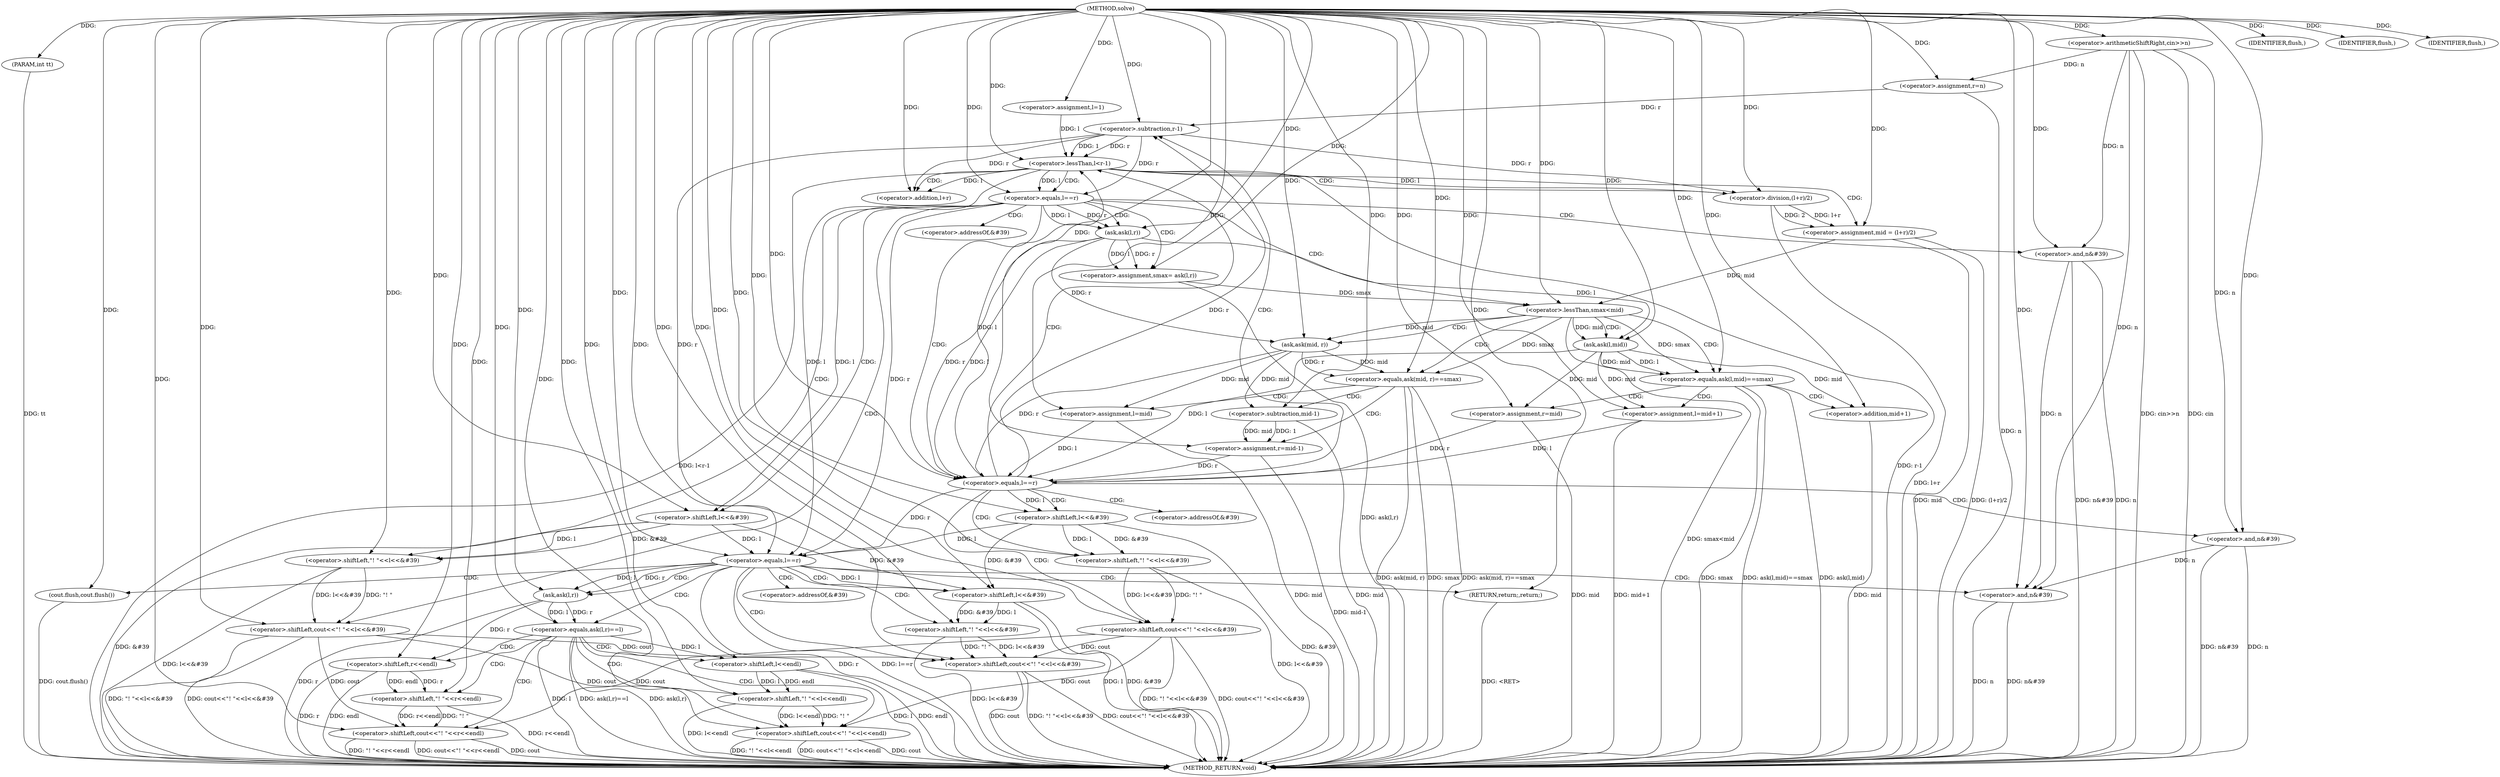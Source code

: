digraph "solve" {  
"1000179" [label = "(METHOD,solve)" ]
"1000332" [label = "(METHOD_RETURN,void)" ]
"1000180" [label = "(PARAM,int tt)" ]
"1000183" [label = "(<operator>.arithmeticShiftRight,cin>>n)" ]
"1000187" [label = "(<operator>.assignment,l=1)" ]
"1000191" [label = "(<operator>.assignment,r=n)" ]
"1000331" [label = "(cout.flush,cout.flush())" ]
"1000195" [label = "(<operator>.lessThan,l<r-1)" ]
"1000293" [label = "(<operator>.equals,l==r)" ]
"1000311" [label = "(<operator>.equals,ask(l,r)==l)" ]
"1000316" [label = "(<operator>.shiftLeft,cout<<\"! \"<<r<<endl)" ]
"1000202" [label = "(<operator>.assignment,mid = (l+r)/2)" ]
"1000228" [label = "(<operator>.assignment,smax= ask(l,r))" ]
"1000297" [label = "(<operator>.shiftLeft,cout<<\"! \"<<l<<&#39)" ]
"1000305" [label = "(<operator>.and,n&#39)" ]
"1000308" [label = "(IDENTIFIER,flush,)" ]
"1000309" [label = "(RETURN,return;,return;)" ]
"1000324" [label = "(<operator>.shiftLeft,cout<<\"! \"<<l<<endl)" ]
"1000197" [label = "(<operator>.subtraction,r-1)" ]
"1000210" [label = "(<operator>.equals,l==r)" ]
"1000234" [label = "(<operator>.lessThan,smax<mid)" ]
"1000275" [label = "(<operator>.equals,l==r)" ]
"1000312" [label = "(ask,ask(l,r))" ]
"1000318" [label = "(<operator>.shiftLeft,\"! \"<<r<<endl)" ]
"1000204" [label = "(<operator>.division,(l+r)/2)" ]
"1000214" [label = "(<operator>.shiftLeft,cout<<\"! \"<<l<<&#39)" ]
"1000222" [label = "(<operator>.and,n&#39)" ]
"1000225" [label = "(IDENTIFIER,flush,)" ]
"1000230" [label = "(ask,ask(l,r))" ]
"1000279" [label = "(<operator>.shiftLeft,cout<<\"! \"<<l<<&#39)" ]
"1000287" [label = "(<operator>.and,n&#39)" ]
"1000290" [label = "(IDENTIFIER,flush,)" ]
"1000299" [label = "(<operator>.shiftLeft,\"! \"<<l<<&#39)" ]
"1000320" [label = "(<operator>.shiftLeft,r<<endl)" ]
"1000326" [label = "(<operator>.shiftLeft,\"! \"<<l<<endl)" ]
"1000205" [label = "(<operator>.addition,l+r)" ]
"1000239" [label = "(<operator>.equals,ask(l,mid)==smax)" ]
"1000301" [label = "(<operator>.shiftLeft,l<<&#39)" ]
"1000328" [label = "(<operator>.shiftLeft,l<<endl)" ]
"1000216" [label = "(<operator>.shiftLeft,\"! \"<<l<<&#39)" ]
"1000245" [label = "(<operator>.assignment,r=mid)" ]
"1000258" [label = "(<operator>.equals,ask(mid, r)==smax)" ]
"1000281" [label = "(<operator>.shiftLeft,\"! \"<<l<<&#39)" ]
"1000218" [label = "(<operator>.shiftLeft,l<<&#39)" ]
"1000240" [label = "(ask,ask(l,mid))" ]
"1000250" [label = "(<operator>.assignment,l=mid+1)" ]
"1000264" [label = "(<operator>.assignment,l=mid)" ]
"1000283" [label = "(<operator>.shiftLeft,l<<&#39)" ]
"1000259" [label = "(ask,ask(mid, r))" ]
"1000269" [label = "(<operator>.assignment,r=mid-1)" ]
"1000252" [label = "(<operator>.addition,mid+1)" ]
"1000271" [label = "(<operator>.subtraction,mid-1)" ]
"1000303" [label = "(<operator>.addressOf,&#39)" ]
"1000220" [label = "(<operator>.addressOf,&#39)" ]
"1000285" [label = "(<operator>.addressOf,&#39)" ]
  "1000309" -> "1000332"  [ label = "DDG: <RET>"] 
  "1000180" -> "1000332"  [ label = "DDG: tt"] 
  "1000183" -> "1000332"  [ label = "DDG: cin>>n"] 
  "1000191" -> "1000332"  [ label = "DDG: n"] 
  "1000195" -> "1000332"  [ label = "DDG: r-1"] 
  "1000195" -> "1000332"  [ label = "DDG: l<r-1"] 
  "1000202" -> "1000332"  [ label = "DDG: mid"] 
  "1000204" -> "1000332"  [ label = "DDG: l+r"] 
  "1000202" -> "1000332"  [ label = "DDG: (l+r)/2"] 
  "1000228" -> "1000332"  [ label = "DDG: ask(l,r)"] 
  "1000234" -> "1000332"  [ label = "DDG: smax<mid"] 
  "1000258" -> "1000332"  [ label = "DDG: ask(mid, r)"] 
  "1000258" -> "1000332"  [ label = "DDG: smax"] 
  "1000258" -> "1000332"  [ label = "DDG: ask(mid, r)==smax"] 
  "1000271" -> "1000332"  [ label = "DDG: mid"] 
  "1000269" -> "1000332"  [ label = "DDG: mid-1"] 
  "1000264" -> "1000332"  [ label = "DDG: mid"] 
  "1000239" -> "1000332"  [ label = "DDG: ask(l,mid)"] 
  "1000239" -> "1000332"  [ label = "DDG: smax"] 
  "1000239" -> "1000332"  [ label = "DDG: ask(l,mid)==smax"] 
  "1000252" -> "1000332"  [ label = "DDG: mid"] 
  "1000250" -> "1000332"  [ label = "DDG: mid+1"] 
  "1000245" -> "1000332"  [ label = "DDG: mid"] 
  "1000283" -> "1000332"  [ label = "DDG: &#39"] 
  "1000281" -> "1000332"  [ label = "DDG: l<<&#39"] 
  "1000279" -> "1000332"  [ label = "DDG: \"! \"<<l<<&#39"] 
  "1000279" -> "1000332"  [ label = "DDG: cout<<\"! \"<<l<<&#39"] 
  "1000287" -> "1000332"  [ label = "DDG: n"] 
  "1000287" -> "1000332"  [ label = "DDG: n&#39"] 
  "1000218" -> "1000332"  [ label = "DDG: &#39"] 
  "1000216" -> "1000332"  [ label = "DDG: l<<&#39"] 
  "1000214" -> "1000332"  [ label = "DDG: \"! \"<<l<<&#39"] 
  "1000214" -> "1000332"  [ label = "DDG: cout<<\"! \"<<l<<&#39"] 
  "1000222" -> "1000332"  [ label = "DDG: n"] 
  "1000222" -> "1000332"  [ label = "DDG: n&#39"] 
  "1000293" -> "1000332"  [ label = "DDG: r"] 
  "1000293" -> "1000332"  [ label = "DDG: l==r"] 
  "1000312" -> "1000332"  [ label = "DDG: r"] 
  "1000311" -> "1000332"  [ label = "DDG: ask(l,r)"] 
  "1000311" -> "1000332"  [ label = "DDG: l"] 
  "1000311" -> "1000332"  [ label = "DDG: ask(l,r)==l"] 
  "1000324" -> "1000332"  [ label = "DDG: cout"] 
  "1000328" -> "1000332"  [ label = "DDG: l"] 
  "1000328" -> "1000332"  [ label = "DDG: endl"] 
  "1000326" -> "1000332"  [ label = "DDG: l<<endl"] 
  "1000324" -> "1000332"  [ label = "DDG: \"! \"<<l<<endl"] 
  "1000324" -> "1000332"  [ label = "DDG: cout<<\"! \"<<l<<endl"] 
  "1000316" -> "1000332"  [ label = "DDG: cout"] 
  "1000320" -> "1000332"  [ label = "DDG: r"] 
  "1000320" -> "1000332"  [ label = "DDG: endl"] 
  "1000318" -> "1000332"  [ label = "DDG: r<<endl"] 
  "1000316" -> "1000332"  [ label = "DDG: \"! \"<<r<<endl"] 
  "1000316" -> "1000332"  [ label = "DDG: cout<<\"! \"<<r<<endl"] 
  "1000331" -> "1000332"  [ label = "DDG: cout.flush()"] 
  "1000297" -> "1000332"  [ label = "DDG: cout"] 
  "1000301" -> "1000332"  [ label = "DDG: l"] 
  "1000301" -> "1000332"  [ label = "DDG: &#39"] 
  "1000299" -> "1000332"  [ label = "DDG: l<<&#39"] 
  "1000297" -> "1000332"  [ label = "DDG: \"! \"<<l<<&#39"] 
  "1000297" -> "1000332"  [ label = "DDG: cout<<\"! \"<<l<<&#39"] 
  "1000305" -> "1000332"  [ label = "DDG: n"] 
  "1000305" -> "1000332"  [ label = "DDG: n&#39"] 
  "1000183" -> "1000332"  [ label = "DDG: cin"] 
  "1000179" -> "1000180"  [ label = "DDG: "] 
  "1000179" -> "1000187"  [ label = "DDG: "] 
  "1000183" -> "1000191"  [ label = "DDG: n"] 
  "1000179" -> "1000191"  [ label = "DDG: "] 
  "1000179" -> "1000331"  [ label = "DDG: "] 
  "1000179" -> "1000183"  [ label = "DDG: "] 
  "1000187" -> "1000195"  [ label = "DDG: l"] 
  "1000275" -> "1000195"  [ label = "DDG: l"] 
  "1000179" -> "1000195"  [ label = "DDG: "] 
  "1000197" -> "1000195"  [ label = "DDG: 1"] 
  "1000197" -> "1000195"  [ label = "DDG: r"] 
  "1000204" -> "1000202"  [ label = "DDG: 2"] 
  "1000204" -> "1000202"  [ label = "DDG: l+r"] 
  "1000230" -> "1000228"  [ label = "DDG: l"] 
  "1000230" -> "1000228"  [ label = "DDG: r"] 
  "1000195" -> "1000293"  [ label = "DDG: l"] 
  "1000283" -> "1000293"  [ label = "DDG: l"] 
  "1000218" -> "1000293"  [ label = "DDG: l"] 
  "1000179" -> "1000293"  [ label = "DDG: "] 
  "1000197" -> "1000293"  [ label = "DDG: r"] 
  "1000210" -> "1000293"  [ label = "DDG: r"] 
  "1000275" -> "1000293"  [ label = "DDG: r"] 
  "1000179" -> "1000308"  [ label = "DDG: "] 
  "1000179" -> "1000309"  [ label = "DDG: "] 
  "1000312" -> "1000311"  [ label = "DDG: r"] 
  "1000312" -> "1000311"  [ label = "DDG: l"] 
  "1000179" -> "1000311"  [ label = "DDG: "] 
  "1000279" -> "1000316"  [ label = "DDG: cout"] 
  "1000214" -> "1000316"  [ label = "DDG: cout"] 
  "1000179" -> "1000316"  [ label = "DDG: "] 
  "1000318" -> "1000316"  [ label = "DDG: r<<endl"] 
  "1000318" -> "1000316"  [ label = "DDG: \"! \""] 
  "1000191" -> "1000197"  [ label = "DDG: r"] 
  "1000275" -> "1000197"  [ label = "DDG: r"] 
  "1000179" -> "1000197"  [ label = "DDG: "] 
  "1000179" -> "1000202"  [ label = "DDG: "] 
  "1000179" -> "1000228"  [ label = "DDG: "] 
  "1000279" -> "1000297"  [ label = "DDG: cout"] 
  "1000214" -> "1000297"  [ label = "DDG: cout"] 
  "1000179" -> "1000297"  [ label = "DDG: "] 
  "1000299" -> "1000297"  [ label = "DDG: \"! \""] 
  "1000299" -> "1000297"  [ label = "DDG: l<<&#39"] 
  "1000287" -> "1000305"  [ label = "DDG: n"] 
  "1000222" -> "1000305"  [ label = "DDG: n"] 
  "1000179" -> "1000305"  [ label = "DDG: "] 
  "1000183" -> "1000305"  [ label = "DDG: n"] 
  "1000293" -> "1000312"  [ label = "DDG: l"] 
  "1000179" -> "1000312"  [ label = "DDG: "] 
  "1000293" -> "1000312"  [ label = "DDG: r"] 
  "1000179" -> "1000318"  [ label = "DDG: "] 
  "1000320" -> "1000318"  [ label = "DDG: r"] 
  "1000320" -> "1000318"  [ label = "DDG: endl"] 
  "1000279" -> "1000324"  [ label = "DDG: cout"] 
  "1000214" -> "1000324"  [ label = "DDG: cout"] 
  "1000179" -> "1000324"  [ label = "DDG: "] 
  "1000326" -> "1000324"  [ label = "DDG: l<<endl"] 
  "1000326" -> "1000324"  [ label = "DDG: \"! \""] 
  "1000197" -> "1000204"  [ label = "DDG: r"] 
  "1000179" -> "1000204"  [ label = "DDG: "] 
  "1000195" -> "1000204"  [ label = "DDG: l"] 
  "1000179" -> "1000210"  [ label = "DDG: "] 
  "1000195" -> "1000210"  [ label = "DDG: l"] 
  "1000197" -> "1000210"  [ label = "DDG: r"] 
  "1000179" -> "1000225"  [ label = "DDG: "] 
  "1000210" -> "1000230"  [ label = "DDG: l"] 
  "1000179" -> "1000230"  [ label = "DDG: "] 
  "1000210" -> "1000230"  [ label = "DDG: r"] 
  "1000228" -> "1000234"  [ label = "DDG: smax"] 
  "1000179" -> "1000234"  [ label = "DDG: "] 
  "1000202" -> "1000234"  [ label = "DDG: mid"] 
  "1000230" -> "1000275"  [ label = "DDG: l"] 
  "1000264" -> "1000275"  [ label = "DDG: l"] 
  "1000240" -> "1000275"  [ label = "DDG: l"] 
  "1000250" -> "1000275"  [ label = "DDG: l"] 
  "1000179" -> "1000275"  [ label = "DDG: "] 
  "1000230" -> "1000275"  [ label = "DDG: r"] 
  "1000259" -> "1000275"  [ label = "DDG: r"] 
  "1000269" -> "1000275"  [ label = "DDG: r"] 
  "1000245" -> "1000275"  [ label = "DDG: r"] 
  "1000179" -> "1000290"  [ label = "DDG: "] 
  "1000179" -> "1000299"  [ label = "DDG: "] 
  "1000301" -> "1000299"  [ label = "DDG: &#39"] 
  "1000301" -> "1000299"  [ label = "DDG: l"] 
  "1000312" -> "1000320"  [ label = "DDG: r"] 
  "1000179" -> "1000320"  [ label = "DDG: "] 
  "1000179" -> "1000326"  [ label = "DDG: "] 
  "1000328" -> "1000326"  [ label = "DDG: l"] 
  "1000328" -> "1000326"  [ label = "DDG: endl"] 
  "1000195" -> "1000205"  [ label = "DDG: l"] 
  "1000179" -> "1000205"  [ label = "DDG: "] 
  "1000197" -> "1000205"  [ label = "DDG: r"] 
  "1000179" -> "1000214"  [ label = "DDG: "] 
  "1000216" -> "1000214"  [ label = "DDG: l<<&#39"] 
  "1000216" -> "1000214"  [ label = "DDG: \"! \""] 
  "1000179" -> "1000222"  [ label = "DDG: "] 
  "1000183" -> "1000222"  [ label = "DDG: n"] 
  "1000179" -> "1000279"  [ label = "DDG: "] 
  "1000281" -> "1000279"  [ label = "DDG: l<<&#39"] 
  "1000281" -> "1000279"  [ label = "DDG: \"! \""] 
  "1000179" -> "1000287"  [ label = "DDG: "] 
  "1000183" -> "1000287"  [ label = "DDG: n"] 
  "1000293" -> "1000301"  [ label = "DDG: l"] 
  "1000179" -> "1000301"  [ label = "DDG: "] 
  "1000283" -> "1000301"  [ label = "DDG: &#39"] 
  "1000218" -> "1000301"  [ label = "DDG: &#39"] 
  "1000311" -> "1000328"  [ label = "DDG: l"] 
  "1000179" -> "1000328"  [ label = "DDG: "] 
  "1000179" -> "1000216"  [ label = "DDG: "] 
  "1000218" -> "1000216"  [ label = "DDG: &#39"] 
  "1000218" -> "1000216"  [ label = "DDG: l"] 
  "1000240" -> "1000239"  [ label = "DDG: mid"] 
  "1000240" -> "1000239"  [ label = "DDG: l"] 
  "1000234" -> "1000239"  [ label = "DDG: smax"] 
  "1000179" -> "1000239"  [ label = "DDG: "] 
  "1000240" -> "1000245"  [ label = "DDG: mid"] 
  "1000179" -> "1000245"  [ label = "DDG: "] 
  "1000179" -> "1000281"  [ label = "DDG: "] 
  "1000283" -> "1000281"  [ label = "DDG: &#39"] 
  "1000283" -> "1000281"  [ label = "DDG: l"] 
  "1000210" -> "1000218"  [ label = "DDG: l"] 
  "1000179" -> "1000218"  [ label = "DDG: "] 
  "1000230" -> "1000240"  [ label = "DDG: l"] 
  "1000179" -> "1000240"  [ label = "DDG: "] 
  "1000234" -> "1000240"  [ label = "DDG: mid"] 
  "1000179" -> "1000250"  [ label = "DDG: "] 
  "1000240" -> "1000250"  [ label = "DDG: mid"] 
  "1000259" -> "1000258"  [ label = "DDG: r"] 
  "1000259" -> "1000258"  [ label = "DDG: mid"] 
  "1000234" -> "1000258"  [ label = "DDG: smax"] 
  "1000179" -> "1000258"  [ label = "DDG: "] 
  "1000259" -> "1000264"  [ label = "DDG: mid"] 
  "1000179" -> "1000264"  [ label = "DDG: "] 
  "1000275" -> "1000283"  [ label = "DDG: l"] 
  "1000179" -> "1000283"  [ label = "DDG: "] 
  "1000234" -> "1000259"  [ label = "DDG: mid"] 
  "1000179" -> "1000259"  [ label = "DDG: "] 
  "1000230" -> "1000259"  [ label = "DDG: r"] 
  "1000271" -> "1000269"  [ label = "DDG: 1"] 
  "1000271" -> "1000269"  [ label = "DDG: mid"] 
  "1000240" -> "1000252"  [ label = "DDG: mid"] 
  "1000179" -> "1000252"  [ label = "DDG: "] 
  "1000179" -> "1000269"  [ label = "DDG: "] 
  "1000259" -> "1000271"  [ label = "DDG: mid"] 
  "1000179" -> "1000271"  [ label = "DDG: "] 
  "1000195" -> "1000204"  [ label = "CDG: "] 
  "1000195" -> "1000210"  [ label = "CDG: "] 
  "1000195" -> "1000205"  [ label = "CDG: "] 
  "1000195" -> "1000202"  [ label = "CDG: "] 
  "1000293" -> "1000305"  [ label = "CDG: "] 
  "1000293" -> "1000312"  [ label = "CDG: "] 
  "1000293" -> "1000311"  [ label = "CDG: "] 
  "1000293" -> "1000303"  [ label = "CDG: "] 
  "1000293" -> "1000297"  [ label = "CDG: "] 
  "1000293" -> "1000309"  [ label = "CDG: "] 
  "1000293" -> "1000299"  [ label = "CDG: "] 
  "1000293" -> "1000331"  [ label = "CDG: "] 
  "1000293" -> "1000301"  [ label = "CDG: "] 
  "1000311" -> "1000326"  [ label = "CDG: "] 
  "1000311" -> "1000318"  [ label = "CDG: "] 
  "1000311" -> "1000316"  [ label = "CDG: "] 
  "1000311" -> "1000320"  [ label = "CDG: "] 
  "1000311" -> "1000324"  [ label = "CDG: "] 
  "1000311" -> "1000328"  [ label = "CDG: "] 
  "1000210" -> "1000216"  [ label = "CDG: "] 
  "1000210" -> "1000222"  [ label = "CDG: "] 
  "1000210" -> "1000220"  [ label = "CDG: "] 
  "1000210" -> "1000214"  [ label = "CDG: "] 
  "1000210" -> "1000230"  [ label = "CDG: "] 
  "1000210" -> "1000234"  [ label = "CDG: "] 
  "1000210" -> "1000218"  [ label = "CDG: "] 
  "1000210" -> "1000228"  [ label = "CDG: "] 
  "1000210" -> "1000275"  [ label = "CDG: "] 
  "1000234" -> "1000258"  [ label = "CDG: "] 
  "1000234" -> "1000259"  [ label = "CDG: "] 
  "1000234" -> "1000240"  [ label = "CDG: "] 
  "1000234" -> "1000239"  [ label = "CDG: "] 
  "1000275" -> "1000285"  [ label = "CDG: "] 
  "1000275" -> "1000197"  [ label = "CDG: "] 
  "1000275" -> "1000281"  [ label = "CDG: "] 
  "1000275" -> "1000279"  [ label = "CDG: "] 
  "1000275" -> "1000195"  [ label = "CDG: "] 
  "1000275" -> "1000283"  [ label = "CDG: "] 
  "1000275" -> "1000287"  [ label = "CDG: "] 
  "1000239" -> "1000250"  [ label = "CDG: "] 
  "1000239" -> "1000245"  [ label = "CDG: "] 
  "1000239" -> "1000252"  [ label = "CDG: "] 
  "1000258" -> "1000269"  [ label = "CDG: "] 
  "1000258" -> "1000271"  [ label = "CDG: "] 
  "1000258" -> "1000264"  [ label = "CDG: "] 
}
